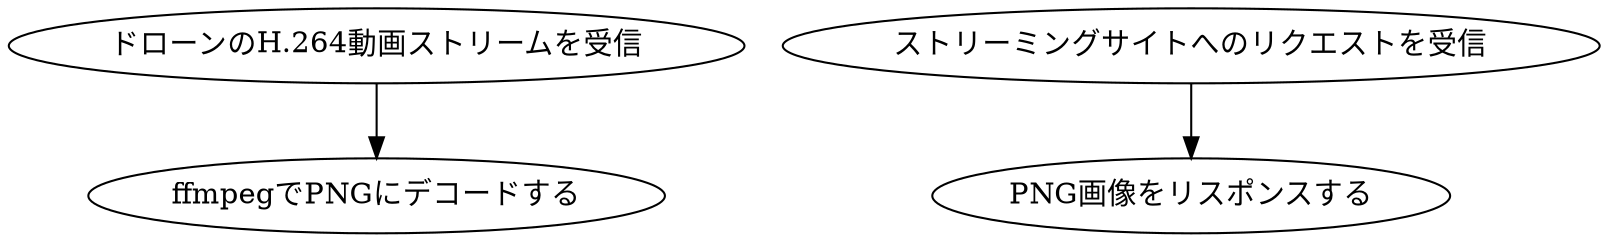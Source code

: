 digraph G{
"ドローンのH.264動画ストリームを受信" -> "ffmpegでPNGにデコードする"
"ストリーミングサイトへのリクエストを受信" -> "PNG画像をリスポンスする"
}